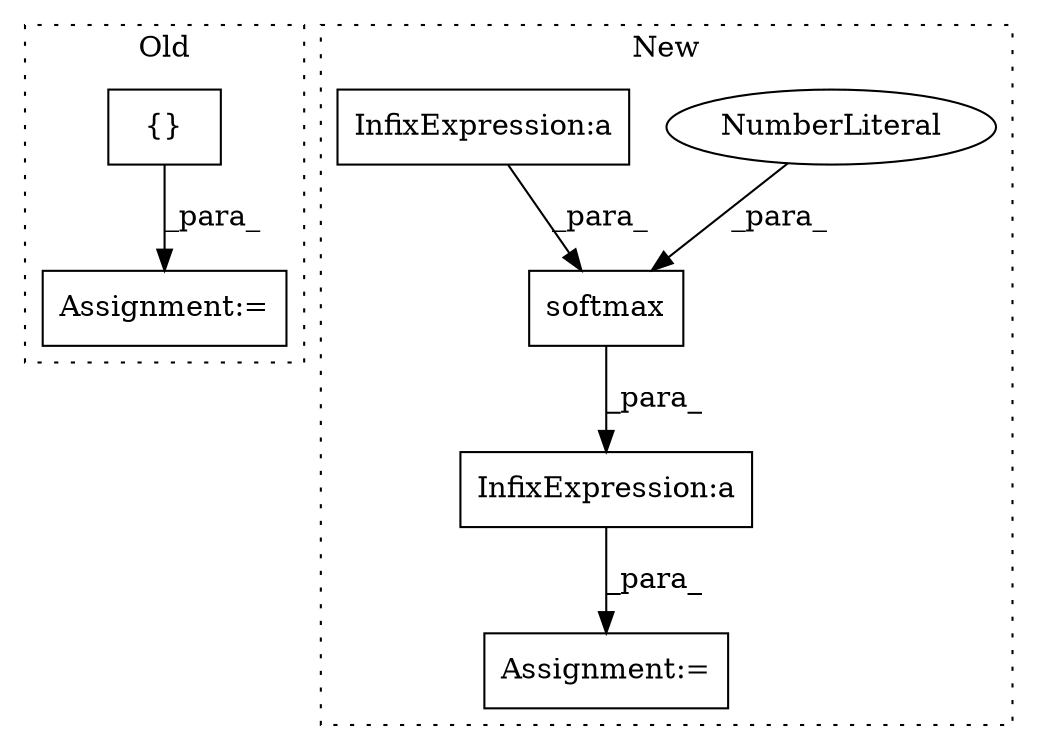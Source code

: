 digraph G {
subgraph cluster0 {
1 [label="{}" a="4" s="2370,2402" l="1,1" shape="box"];
3 [label="Assignment:=" a="7" s="2344" l="1" shape="box"];
label = "Old";
style="dotted";
}
subgraph cluster1 {
2 [label="softmax" a="32" s="4263,4289" l="8,1" shape="box"];
4 [label="Assignment:=" a="7" s="4414" l="1" shape="box"];
5 [label="NumberLiteral" a="34" s="4288" l="1" shape="ellipse"];
6 [label="InfixExpression:a" a="27" s="4132" l="3" shape="box"];
7 [label="InfixExpression:a" a="27" s="4464" l="3" shape="box"];
label = "New";
style="dotted";
}
1 -> 3 [label="_para_"];
2 -> 7 [label="_para_"];
5 -> 2 [label="_para_"];
6 -> 2 [label="_para_"];
7 -> 4 [label="_para_"];
}